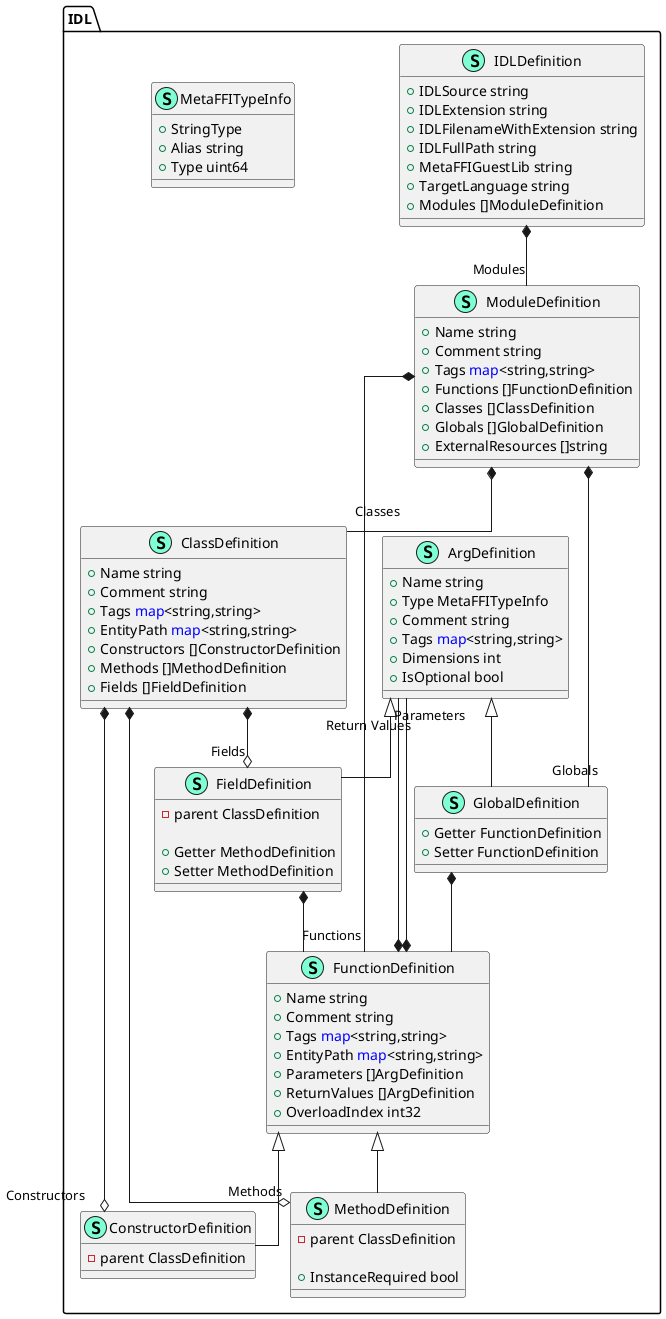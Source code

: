 @startuml
skinparam linetype ortho
namespace IDL {
    class ArgDefinition << (S,Aquamarine) >> {
        + Name string
        + Type MetaFFITypeInfo
        + Comment string
        + Tags <font color=blue>map</font><string,string>
        + Dimensions int
        + IsOptional bool
    }
    class ClassDefinition << (S,Aquamarine) >> {
        + Name string
        + Comment string
        + Tags <font color=blue>map</font><string,string>
        + EntityPath <font color=blue>map</font><string,string>
        + Constructors []ConstructorDefinition
        + Methods []MethodDefinition
        + Fields []FieldDefinition
    }
    class ConstructorDefinition << (S,Aquamarine) >> {
        - parent ClassDefinition

    }
    class FieldDefinition << (S,Aquamarine) >> {
        - parent ClassDefinition

        + Getter MethodDefinition
        + Setter MethodDefinition
    }
    class FunctionDefinition << (S,Aquamarine) >> {
        + Name string
        + Comment string
        + Tags <font color=blue>map</font><string,string>
        + EntityPath <font color=blue>map</font><string,string>
        + Parameters []ArgDefinition
        + ReturnValues []ArgDefinition
        + OverloadIndex int32
    }
    class GlobalDefinition << (S,Aquamarine) >> {
        + Getter FunctionDefinition
        + Setter FunctionDefinition
    }
    class IDLDefinition << (S,Aquamarine) >> {
        + IDLSource string
        + IDLExtension string
        + IDLFilenameWithExtension string
        + IDLFullPath string
        + MetaFFIGuestLib string
        + TargetLanguage string
        + Modules []ModuleDefinition
    }
    class MetaFFITypeInfo << (S,Aquamarine) >> {
    	+ StringType
    	+ Alias string
    	+ Type uint64
    }
    class MethodDefinition << (S,Aquamarine) >> {
        - parent ClassDefinition

        + InstanceRequired bool
    }
    class ModuleDefinition << (S,Aquamarine) >> {
        + Name string
        + Comment string
        + Tags <font color=blue>map</font><string,string>
        + Functions []FunctionDefinition
        + Classes []ClassDefinition
        + Globals []GlobalDefinition
        + ExternalResources []string
    }

    "IDL.IDLDefinition" *-- "Modules" "IDL.ModuleDefinition"

    "IDL.ModuleDefinition" *-- "Functions" "IDL.FunctionDefinition"
    "IDL.ModuleDefinition" *-- "Classes" "IDL.ClassDefinition"
    "IDL.ModuleDefinition" *-- "Globals" "IDL.GlobalDefinition"

    "IDL.ClassDefinition" *--o "Constructors" "IDL.ConstructorDefinition"
    "IDL.ClassDefinition" *--o "Methods" "IDL.MethodDefinition"
    "IDL.ClassDefinition" *--o "Fields" "IDL.FieldDefinition"

    "IDL.FunctionDefinition" <|-- "IDL.ConstructorDefinition"
    "IDL.FunctionDefinition" <|-- "IDL.MethodDefinition"
    "IDL.FunctionDefinition" *-- "Parameters" "IDL.ArgDefinition"
    "IDL.FunctionDefinition" *-- "Return Values" "IDL.ArgDefinition"

    "IDL.GlobalDefinition" *-- "IDL.FunctionDefinition"
    "IDL.FieldDefinition" *-- "IDL.FunctionDefinition"

    "IDL.ArgDefinition" <|-- "IDL.FieldDefinition"
    "IDL.ArgDefinition" <|-- "IDL.GlobalDefinition"
}



@enduml
